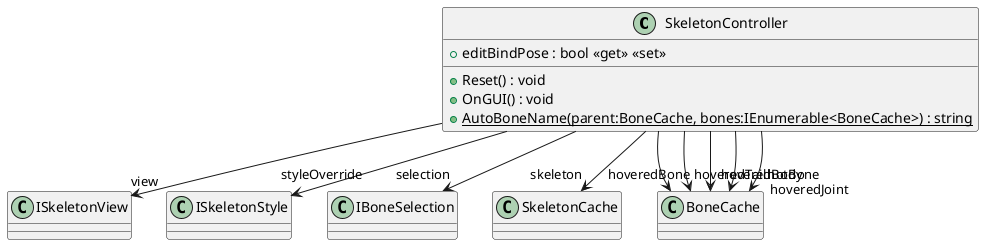 @startuml
class SkeletonController {
    + editBindPose : bool <<get>> <<set>>
    + Reset() : void
    + OnGUI() : void
    + {static} AutoBoneName(parent:BoneCache, bones:IEnumerable<BoneCache>) : string
}
SkeletonController --> "view" ISkeletonView
SkeletonController --> "styleOverride" ISkeletonStyle
SkeletonController --> "selection" IBoneSelection
SkeletonController --> "skeleton" SkeletonCache
SkeletonController --> "hoveredBone" BoneCache
SkeletonController --> "hoveredTail" BoneCache
SkeletonController --> "hoveredBody" BoneCache
SkeletonController --> "hoveredJoint" BoneCache
SkeletonController --> "hotBone" BoneCache
@enduml
